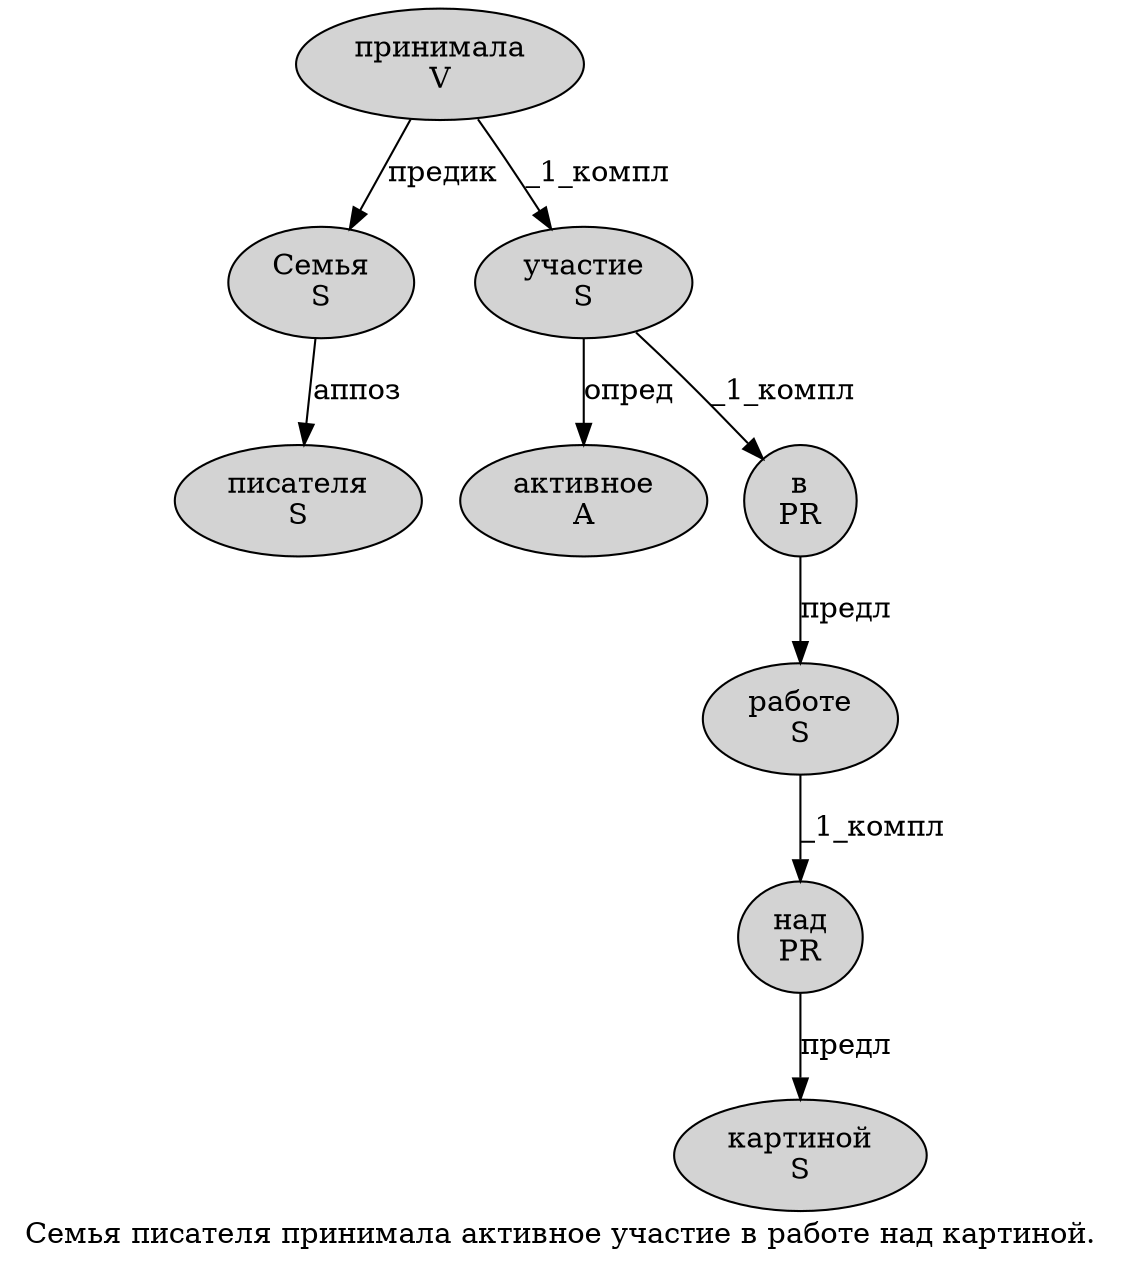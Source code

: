 digraph SENTENCE_1445 {
	graph [label="Семья писателя принимала активное участие в работе над картиной."]
	node [style=filled]
		0 [label="Семья
S" color="" fillcolor=lightgray penwidth=1 shape=ellipse]
		1 [label="писателя
S" color="" fillcolor=lightgray penwidth=1 shape=ellipse]
		2 [label="принимала
V" color="" fillcolor=lightgray penwidth=1 shape=ellipse]
		3 [label="активное
A" color="" fillcolor=lightgray penwidth=1 shape=ellipse]
		4 [label="участие
S" color="" fillcolor=lightgray penwidth=1 shape=ellipse]
		5 [label="в
PR" color="" fillcolor=lightgray penwidth=1 shape=ellipse]
		6 [label="работе
S" color="" fillcolor=lightgray penwidth=1 shape=ellipse]
		7 [label="над
PR" color="" fillcolor=lightgray penwidth=1 shape=ellipse]
		8 [label="картиной
S" color="" fillcolor=lightgray penwidth=1 shape=ellipse]
			0 -> 1 [label="аппоз"]
			5 -> 6 [label="предл"]
			4 -> 3 [label="опред"]
			4 -> 5 [label="_1_компл"]
			6 -> 7 [label="_1_компл"]
			7 -> 8 [label="предл"]
			2 -> 0 [label="предик"]
			2 -> 4 [label="_1_компл"]
}